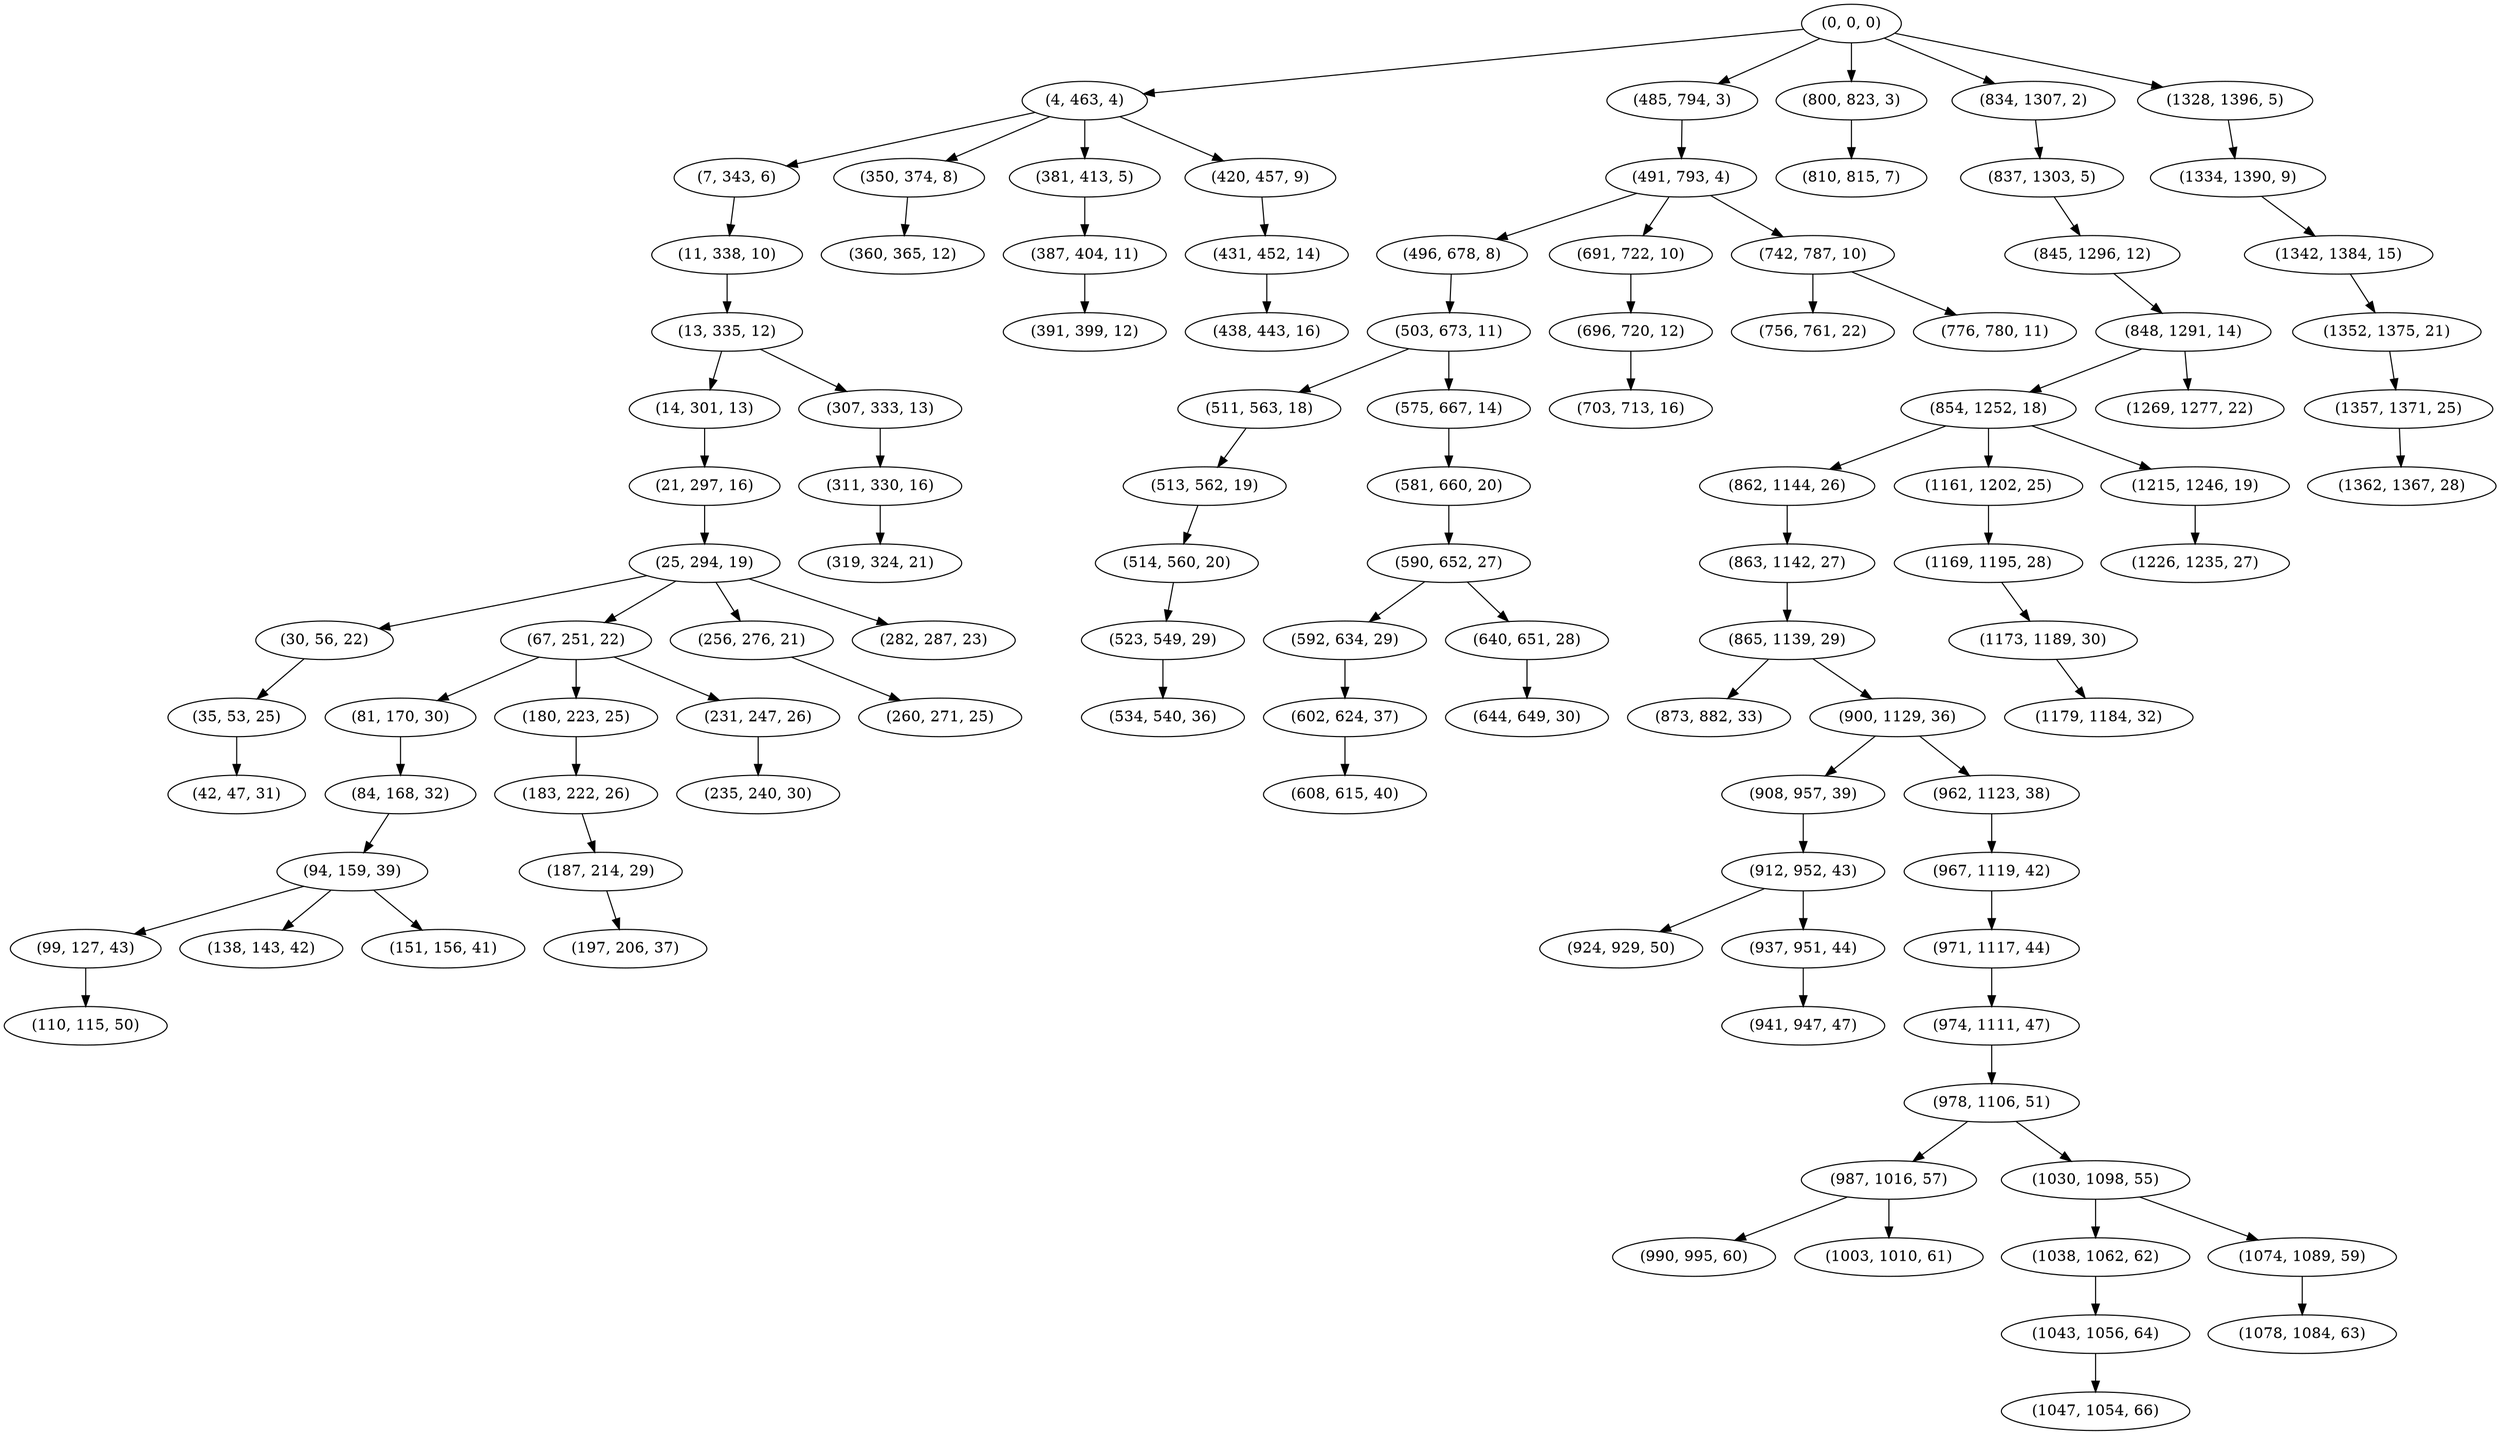 digraph tree {
    "(0, 0, 0)";
    "(4, 463, 4)";
    "(7, 343, 6)";
    "(11, 338, 10)";
    "(13, 335, 12)";
    "(14, 301, 13)";
    "(21, 297, 16)";
    "(25, 294, 19)";
    "(30, 56, 22)";
    "(35, 53, 25)";
    "(42, 47, 31)";
    "(67, 251, 22)";
    "(81, 170, 30)";
    "(84, 168, 32)";
    "(94, 159, 39)";
    "(99, 127, 43)";
    "(110, 115, 50)";
    "(138, 143, 42)";
    "(151, 156, 41)";
    "(180, 223, 25)";
    "(183, 222, 26)";
    "(187, 214, 29)";
    "(197, 206, 37)";
    "(231, 247, 26)";
    "(235, 240, 30)";
    "(256, 276, 21)";
    "(260, 271, 25)";
    "(282, 287, 23)";
    "(307, 333, 13)";
    "(311, 330, 16)";
    "(319, 324, 21)";
    "(350, 374, 8)";
    "(360, 365, 12)";
    "(381, 413, 5)";
    "(387, 404, 11)";
    "(391, 399, 12)";
    "(420, 457, 9)";
    "(431, 452, 14)";
    "(438, 443, 16)";
    "(485, 794, 3)";
    "(491, 793, 4)";
    "(496, 678, 8)";
    "(503, 673, 11)";
    "(511, 563, 18)";
    "(513, 562, 19)";
    "(514, 560, 20)";
    "(523, 549, 29)";
    "(534, 540, 36)";
    "(575, 667, 14)";
    "(581, 660, 20)";
    "(590, 652, 27)";
    "(592, 634, 29)";
    "(602, 624, 37)";
    "(608, 615, 40)";
    "(640, 651, 28)";
    "(644, 649, 30)";
    "(691, 722, 10)";
    "(696, 720, 12)";
    "(703, 713, 16)";
    "(742, 787, 10)";
    "(756, 761, 22)";
    "(776, 780, 11)";
    "(800, 823, 3)";
    "(810, 815, 7)";
    "(834, 1307, 2)";
    "(837, 1303, 5)";
    "(845, 1296, 12)";
    "(848, 1291, 14)";
    "(854, 1252, 18)";
    "(862, 1144, 26)";
    "(863, 1142, 27)";
    "(865, 1139, 29)";
    "(873, 882, 33)";
    "(900, 1129, 36)";
    "(908, 957, 39)";
    "(912, 952, 43)";
    "(924, 929, 50)";
    "(937, 951, 44)";
    "(941, 947, 47)";
    "(962, 1123, 38)";
    "(967, 1119, 42)";
    "(971, 1117, 44)";
    "(974, 1111, 47)";
    "(978, 1106, 51)";
    "(987, 1016, 57)";
    "(990, 995, 60)";
    "(1003, 1010, 61)";
    "(1030, 1098, 55)";
    "(1038, 1062, 62)";
    "(1043, 1056, 64)";
    "(1047, 1054, 66)";
    "(1074, 1089, 59)";
    "(1078, 1084, 63)";
    "(1161, 1202, 25)";
    "(1169, 1195, 28)";
    "(1173, 1189, 30)";
    "(1179, 1184, 32)";
    "(1215, 1246, 19)";
    "(1226, 1235, 27)";
    "(1269, 1277, 22)";
    "(1328, 1396, 5)";
    "(1334, 1390, 9)";
    "(1342, 1384, 15)";
    "(1352, 1375, 21)";
    "(1357, 1371, 25)";
    "(1362, 1367, 28)";
    "(0, 0, 0)" -> "(4, 463, 4)";
    "(0, 0, 0)" -> "(485, 794, 3)";
    "(0, 0, 0)" -> "(800, 823, 3)";
    "(0, 0, 0)" -> "(834, 1307, 2)";
    "(0, 0, 0)" -> "(1328, 1396, 5)";
    "(4, 463, 4)" -> "(7, 343, 6)";
    "(4, 463, 4)" -> "(350, 374, 8)";
    "(4, 463, 4)" -> "(381, 413, 5)";
    "(4, 463, 4)" -> "(420, 457, 9)";
    "(7, 343, 6)" -> "(11, 338, 10)";
    "(11, 338, 10)" -> "(13, 335, 12)";
    "(13, 335, 12)" -> "(14, 301, 13)";
    "(13, 335, 12)" -> "(307, 333, 13)";
    "(14, 301, 13)" -> "(21, 297, 16)";
    "(21, 297, 16)" -> "(25, 294, 19)";
    "(25, 294, 19)" -> "(30, 56, 22)";
    "(25, 294, 19)" -> "(67, 251, 22)";
    "(25, 294, 19)" -> "(256, 276, 21)";
    "(25, 294, 19)" -> "(282, 287, 23)";
    "(30, 56, 22)" -> "(35, 53, 25)";
    "(35, 53, 25)" -> "(42, 47, 31)";
    "(67, 251, 22)" -> "(81, 170, 30)";
    "(67, 251, 22)" -> "(180, 223, 25)";
    "(67, 251, 22)" -> "(231, 247, 26)";
    "(81, 170, 30)" -> "(84, 168, 32)";
    "(84, 168, 32)" -> "(94, 159, 39)";
    "(94, 159, 39)" -> "(99, 127, 43)";
    "(94, 159, 39)" -> "(138, 143, 42)";
    "(94, 159, 39)" -> "(151, 156, 41)";
    "(99, 127, 43)" -> "(110, 115, 50)";
    "(180, 223, 25)" -> "(183, 222, 26)";
    "(183, 222, 26)" -> "(187, 214, 29)";
    "(187, 214, 29)" -> "(197, 206, 37)";
    "(231, 247, 26)" -> "(235, 240, 30)";
    "(256, 276, 21)" -> "(260, 271, 25)";
    "(307, 333, 13)" -> "(311, 330, 16)";
    "(311, 330, 16)" -> "(319, 324, 21)";
    "(350, 374, 8)" -> "(360, 365, 12)";
    "(381, 413, 5)" -> "(387, 404, 11)";
    "(387, 404, 11)" -> "(391, 399, 12)";
    "(420, 457, 9)" -> "(431, 452, 14)";
    "(431, 452, 14)" -> "(438, 443, 16)";
    "(485, 794, 3)" -> "(491, 793, 4)";
    "(491, 793, 4)" -> "(496, 678, 8)";
    "(491, 793, 4)" -> "(691, 722, 10)";
    "(491, 793, 4)" -> "(742, 787, 10)";
    "(496, 678, 8)" -> "(503, 673, 11)";
    "(503, 673, 11)" -> "(511, 563, 18)";
    "(503, 673, 11)" -> "(575, 667, 14)";
    "(511, 563, 18)" -> "(513, 562, 19)";
    "(513, 562, 19)" -> "(514, 560, 20)";
    "(514, 560, 20)" -> "(523, 549, 29)";
    "(523, 549, 29)" -> "(534, 540, 36)";
    "(575, 667, 14)" -> "(581, 660, 20)";
    "(581, 660, 20)" -> "(590, 652, 27)";
    "(590, 652, 27)" -> "(592, 634, 29)";
    "(590, 652, 27)" -> "(640, 651, 28)";
    "(592, 634, 29)" -> "(602, 624, 37)";
    "(602, 624, 37)" -> "(608, 615, 40)";
    "(640, 651, 28)" -> "(644, 649, 30)";
    "(691, 722, 10)" -> "(696, 720, 12)";
    "(696, 720, 12)" -> "(703, 713, 16)";
    "(742, 787, 10)" -> "(756, 761, 22)";
    "(742, 787, 10)" -> "(776, 780, 11)";
    "(800, 823, 3)" -> "(810, 815, 7)";
    "(834, 1307, 2)" -> "(837, 1303, 5)";
    "(837, 1303, 5)" -> "(845, 1296, 12)";
    "(845, 1296, 12)" -> "(848, 1291, 14)";
    "(848, 1291, 14)" -> "(854, 1252, 18)";
    "(848, 1291, 14)" -> "(1269, 1277, 22)";
    "(854, 1252, 18)" -> "(862, 1144, 26)";
    "(854, 1252, 18)" -> "(1161, 1202, 25)";
    "(854, 1252, 18)" -> "(1215, 1246, 19)";
    "(862, 1144, 26)" -> "(863, 1142, 27)";
    "(863, 1142, 27)" -> "(865, 1139, 29)";
    "(865, 1139, 29)" -> "(873, 882, 33)";
    "(865, 1139, 29)" -> "(900, 1129, 36)";
    "(900, 1129, 36)" -> "(908, 957, 39)";
    "(900, 1129, 36)" -> "(962, 1123, 38)";
    "(908, 957, 39)" -> "(912, 952, 43)";
    "(912, 952, 43)" -> "(924, 929, 50)";
    "(912, 952, 43)" -> "(937, 951, 44)";
    "(937, 951, 44)" -> "(941, 947, 47)";
    "(962, 1123, 38)" -> "(967, 1119, 42)";
    "(967, 1119, 42)" -> "(971, 1117, 44)";
    "(971, 1117, 44)" -> "(974, 1111, 47)";
    "(974, 1111, 47)" -> "(978, 1106, 51)";
    "(978, 1106, 51)" -> "(987, 1016, 57)";
    "(978, 1106, 51)" -> "(1030, 1098, 55)";
    "(987, 1016, 57)" -> "(990, 995, 60)";
    "(987, 1016, 57)" -> "(1003, 1010, 61)";
    "(1030, 1098, 55)" -> "(1038, 1062, 62)";
    "(1030, 1098, 55)" -> "(1074, 1089, 59)";
    "(1038, 1062, 62)" -> "(1043, 1056, 64)";
    "(1043, 1056, 64)" -> "(1047, 1054, 66)";
    "(1074, 1089, 59)" -> "(1078, 1084, 63)";
    "(1161, 1202, 25)" -> "(1169, 1195, 28)";
    "(1169, 1195, 28)" -> "(1173, 1189, 30)";
    "(1173, 1189, 30)" -> "(1179, 1184, 32)";
    "(1215, 1246, 19)" -> "(1226, 1235, 27)";
    "(1328, 1396, 5)" -> "(1334, 1390, 9)";
    "(1334, 1390, 9)" -> "(1342, 1384, 15)";
    "(1342, 1384, 15)" -> "(1352, 1375, 21)";
    "(1352, 1375, 21)" -> "(1357, 1371, 25)";
    "(1357, 1371, 25)" -> "(1362, 1367, 28)";
}
